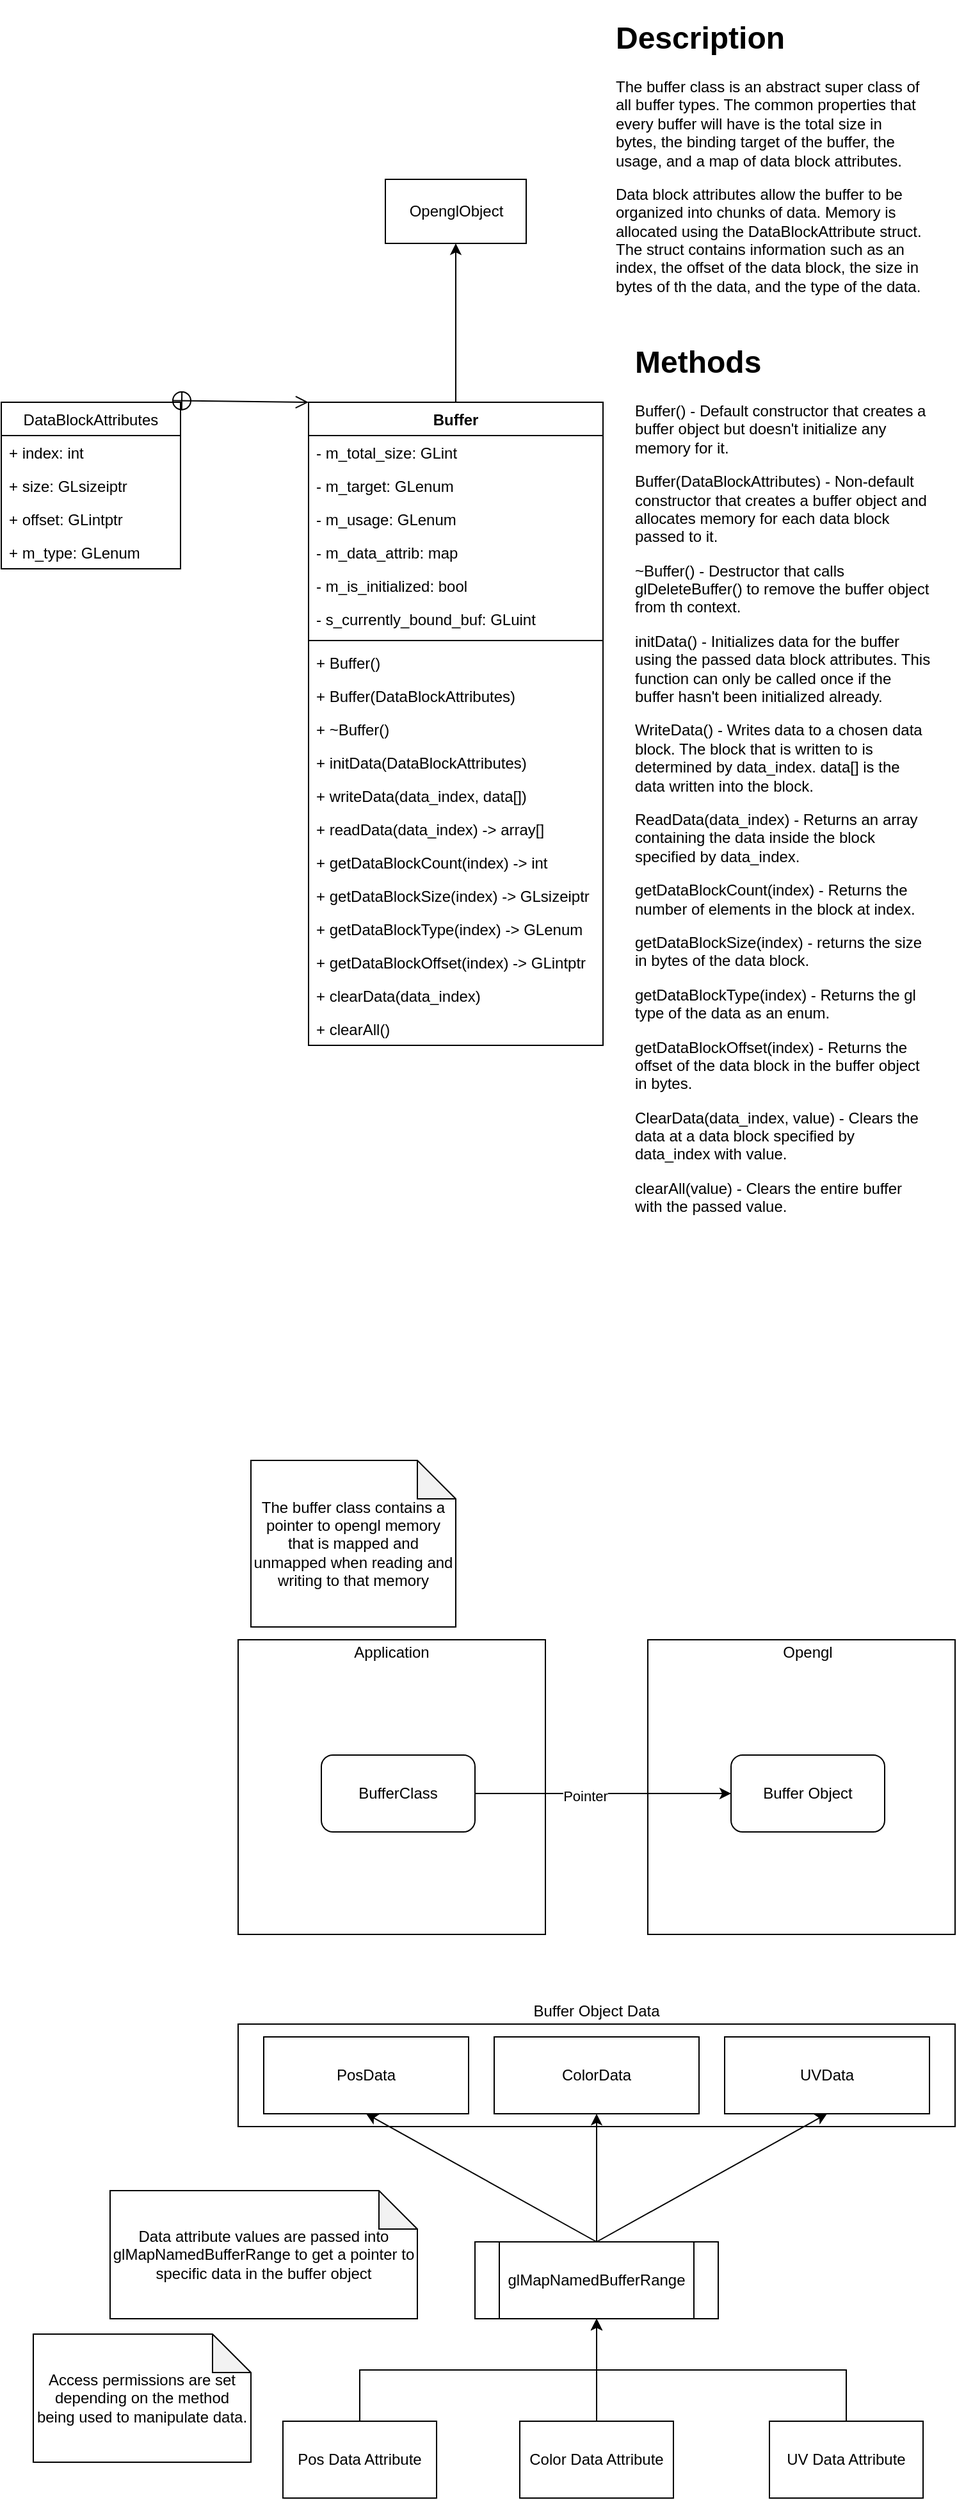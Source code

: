 <mxfile version="14.6.13" type="device"><diagram id="1BpwkSaTVFztdGXiSk9w" name="Page-1"><mxGraphModel dx="905" dy="805" grid="1" gridSize="10" guides="1" tooltips="1" connect="1" arrows="1" fold="1" page="1" pageScale="1" pageWidth="850" pageHeight="1100" math="0" shadow="0"><root><mxCell id="0"/><mxCell id="1" parent="0"/><mxCell id="lJqkILKYjhvxXPDafEua-2" style="edgeStyle=orthogonalEdgeStyle;rounded=0;orthogonalLoop=1;jettySize=auto;html=1;" parent="1" source="UmU1c0R4z24SGa6tuku8-1" target="lJqkILKYjhvxXPDafEua-1" edge="1"><mxGeometry relative="1" as="geometry"/></mxCell><mxCell id="UmU1c0R4z24SGa6tuku8-1" value="Buffer" style="swimlane;fontStyle=1;align=center;verticalAlign=top;childLayout=stackLayout;horizontal=1;startSize=26;horizontalStack=0;resizeParent=1;resizeParentMax=0;resizeLast=0;collapsible=1;marginBottom=0;" parent="1" vertex="1"><mxGeometry x="280" y="324.04" width="230" height="502" as="geometry"/></mxCell><mxCell id="rleG9h5Lvg5siZTtWSsq-14" value="- m_total_size: GLint" style="text;strokeColor=none;fillColor=none;align=left;verticalAlign=top;spacingLeft=4;spacingRight=4;overflow=hidden;rotatable=0;points=[[0,0.5],[1,0.5]];portConstraint=eastwest;" parent="UmU1c0R4z24SGa6tuku8-1" vertex="1"><mxGeometry y="26" width="230" height="26" as="geometry"/></mxCell><mxCell id="lJqkILKYjhvxXPDafEua-4" value="- m_target: GLenum" style="text;strokeColor=none;fillColor=none;align=left;verticalAlign=top;spacingLeft=4;spacingRight=4;overflow=hidden;rotatable=0;points=[[0,0.5],[1,0.5]];portConstraint=eastwest;" parent="UmU1c0R4z24SGa6tuku8-1" vertex="1"><mxGeometry y="52" width="230" height="26" as="geometry"/></mxCell><mxCell id="rleG9h5Lvg5siZTtWSsq-15" value="- m_usage: GLenum" style="text;strokeColor=none;fillColor=none;align=left;verticalAlign=top;spacingLeft=4;spacingRight=4;overflow=hidden;rotatable=0;points=[[0,0.5],[1,0.5]];portConstraint=eastwest;" parent="UmU1c0R4z24SGa6tuku8-1" vertex="1"><mxGeometry y="78" width="230" height="26" as="geometry"/></mxCell><mxCell id="ogIkuCl4ObWhLBxa8AXL-1" value="- m_data_attrib: map" style="text;strokeColor=none;fillColor=none;align=left;verticalAlign=top;spacingLeft=4;spacingRight=4;overflow=hidden;rotatable=0;points=[[0,0.5],[1,0.5]];portConstraint=eastwest;" parent="UmU1c0R4z24SGa6tuku8-1" vertex="1"><mxGeometry y="104" width="230" height="26" as="geometry"/></mxCell><mxCell id="sRig1hK0W-3URqh-pxHu-5" value="- m_is_initialized: bool" style="text;strokeColor=none;fillColor=none;align=left;verticalAlign=top;spacingLeft=4;spacingRight=4;overflow=hidden;rotatable=0;points=[[0,0.5],[1,0.5]];portConstraint=eastwest;" parent="UmU1c0R4z24SGa6tuku8-1" vertex="1"><mxGeometry y="130" width="230" height="26" as="geometry"/></mxCell><mxCell id="rleG9h5Lvg5siZTtWSsq-63" value="- s_currently_bound_buf: GLuint" style="text;strokeColor=none;fillColor=none;align=left;verticalAlign=top;spacingLeft=4;spacingRight=4;overflow=hidden;rotatable=0;points=[[0,0.5],[1,0.5]];portConstraint=eastwest;" parent="UmU1c0R4z24SGa6tuku8-1" vertex="1"><mxGeometry y="156" width="230" height="26" as="geometry"/></mxCell><mxCell id="UmU1c0R4z24SGa6tuku8-3" value="" style="line;strokeWidth=1;fillColor=none;align=left;verticalAlign=middle;spacingTop=-1;spacingLeft=3;spacingRight=3;rotatable=0;labelPosition=right;points=[];portConstraint=eastwest;" parent="UmU1c0R4z24SGa6tuku8-1" vertex="1"><mxGeometry y="182" width="230" height="8" as="geometry"/></mxCell><mxCell id="sRig1hK0W-3URqh-pxHu-1" value="+ Buffer()" style="text;strokeColor=none;fillColor=none;align=left;verticalAlign=top;spacingLeft=4;spacingRight=4;overflow=hidden;rotatable=0;points=[[0,0.5],[1,0.5]];portConstraint=eastwest;" parent="UmU1c0R4z24SGa6tuku8-1" vertex="1"><mxGeometry y="190" width="230" height="26" as="geometry"/></mxCell><mxCell id="sRig1hK0W-3URqh-pxHu-3" value="+ Buffer(DataBlockAttributes)" style="text;strokeColor=none;fillColor=none;align=left;verticalAlign=top;spacingLeft=4;spacingRight=4;overflow=hidden;rotatable=0;points=[[0,0.5],[1,0.5]];portConstraint=eastwest;" parent="UmU1c0R4z24SGa6tuku8-1" vertex="1"><mxGeometry y="216" width="230" height="26" as="geometry"/></mxCell><mxCell id="rleG9h5Lvg5siZTtWSsq-51" value="+ ~Buffer()" style="text;strokeColor=none;fillColor=none;align=left;verticalAlign=top;spacingLeft=4;spacingRight=4;overflow=hidden;rotatable=0;points=[[0,0.5],[1,0.5]];portConstraint=eastwest;" parent="UmU1c0R4z24SGa6tuku8-1" vertex="1"><mxGeometry y="242" width="230" height="26" as="geometry"/></mxCell><mxCell id="ogIkuCl4ObWhLBxa8AXL-2" value="+ initData(DataBlockAttributes)" style="text;strokeColor=none;fillColor=none;align=left;verticalAlign=top;spacingLeft=4;spacingRight=4;overflow=hidden;rotatable=0;points=[[0,0.5],[1,0.5]];portConstraint=eastwest;" parent="UmU1c0R4z24SGa6tuku8-1" vertex="1"><mxGeometry y="268" width="230" height="26" as="geometry"/></mxCell><mxCell id="rleG9h5Lvg5siZTtWSsq-52" value="+ writeData(data_index, data[])" style="text;strokeColor=none;fillColor=none;align=left;verticalAlign=top;spacingLeft=4;spacingRight=4;overflow=hidden;rotatable=0;points=[[0,0.5],[1,0.5]];portConstraint=eastwest;" parent="UmU1c0R4z24SGa6tuku8-1" vertex="1"><mxGeometry y="294" width="230" height="26" as="geometry"/></mxCell><mxCell id="BajqNjXF3hfCJph1Eict-1" value="+ readData(data_index) -&gt; array[]" style="text;strokeColor=none;fillColor=none;align=left;verticalAlign=top;spacingLeft=4;spacingRight=4;overflow=hidden;rotatable=0;points=[[0,0.5],[1,0.5]];portConstraint=eastwest;" parent="UmU1c0R4z24SGa6tuku8-1" vertex="1"><mxGeometry y="320" width="230" height="26" as="geometry"/></mxCell><mxCell id="BajqNjXF3hfCJph1Eict-2" value="+ getDataBlockCount(index) -&gt; int" style="text;strokeColor=none;fillColor=none;align=left;verticalAlign=top;spacingLeft=4;spacingRight=4;overflow=hidden;rotatable=0;points=[[0,0.5],[1,0.5]];portConstraint=eastwest;" parent="UmU1c0R4z24SGa6tuku8-1" vertex="1"><mxGeometry y="346" width="230" height="26" as="geometry"/></mxCell><mxCell id="BajqNjXF3hfCJph1Eict-3" value="+ getDataBlockSize(index) -&gt; GLsizeiptr" style="text;strokeColor=none;fillColor=none;align=left;verticalAlign=top;spacingLeft=4;spacingRight=4;overflow=hidden;rotatable=0;points=[[0,0.5],[1,0.5]];portConstraint=eastwest;" parent="UmU1c0R4z24SGa6tuku8-1" vertex="1"><mxGeometry y="372" width="230" height="26" as="geometry"/></mxCell><mxCell id="BajqNjXF3hfCJph1Eict-4" value="+ getDataBlockType(index) -&gt; GLenum" style="text;strokeColor=none;fillColor=none;align=left;verticalAlign=top;spacingLeft=4;spacingRight=4;overflow=hidden;rotatable=0;points=[[0,0.5],[1,0.5]];portConstraint=eastwest;" parent="UmU1c0R4z24SGa6tuku8-1" vertex="1"><mxGeometry y="398" width="230" height="26" as="geometry"/></mxCell><mxCell id="rleG9h5Lvg5siZTtWSsq-71" value="+ getDataBlockOffset(index) -&gt; GLintptr" style="text;strokeColor=none;fillColor=none;align=left;verticalAlign=top;spacingLeft=4;spacingRight=4;overflow=hidden;rotatable=0;points=[[0,0.5],[1,0.5]];portConstraint=eastwest;" parent="UmU1c0R4z24SGa6tuku8-1" vertex="1"><mxGeometry y="424" width="230" height="26" as="geometry"/></mxCell><mxCell id="rleG9h5Lvg5siZTtWSsq-72" value="+ clearData(data_index)" style="text;strokeColor=none;fillColor=none;align=left;verticalAlign=top;spacingLeft=4;spacingRight=4;overflow=hidden;rotatable=0;points=[[0,0.5],[1,0.5]];portConstraint=eastwest;" parent="UmU1c0R4z24SGa6tuku8-1" vertex="1"><mxGeometry y="450" width="230" height="26" as="geometry"/></mxCell><mxCell id="rleG9h5Lvg5siZTtWSsq-75" value="+ clearAll()" style="text;strokeColor=none;fillColor=none;align=left;verticalAlign=top;spacingLeft=4;spacingRight=4;overflow=hidden;rotatable=0;points=[[0,0.5],[1,0.5]];portConstraint=eastwest;" parent="UmU1c0R4z24SGa6tuku8-1" vertex="1"><mxGeometry y="476" width="230" height="26" as="geometry"/></mxCell><mxCell id="rleG9h5Lvg5siZTtWSsq-16" value="DataBlockAttributes" style="swimlane;fontStyle=0;childLayout=stackLayout;horizontal=1;startSize=26;fillColor=none;horizontalStack=0;resizeParent=1;resizeParentMax=0;resizeLast=0;collapsible=1;marginBottom=0;" parent="1" vertex="1"><mxGeometry x="40" y="324.04" width="140" height="130" as="geometry"/></mxCell><mxCell id="BajqNjXF3hfCJph1Eict-5" value="+ index: int" style="text;strokeColor=none;fillColor=none;align=left;verticalAlign=top;spacingLeft=4;spacingRight=4;overflow=hidden;rotatable=0;points=[[0,0.5],[1,0.5]];portConstraint=eastwest;" parent="rleG9h5Lvg5siZTtWSsq-16" vertex="1"><mxGeometry y="26" width="140" height="26" as="geometry"/></mxCell><mxCell id="rleG9h5Lvg5siZTtWSsq-17" value="+ size: GLsizeiptr" style="text;strokeColor=none;fillColor=none;align=left;verticalAlign=top;spacingLeft=4;spacingRight=4;overflow=hidden;rotatable=0;points=[[0,0.5],[1,0.5]];portConstraint=eastwest;" parent="rleG9h5Lvg5siZTtWSsq-16" vertex="1"><mxGeometry y="52" width="140" height="26" as="geometry"/></mxCell><mxCell id="rleG9h5Lvg5siZTtWSsq-19" value="+ offset: GLintptr" style="text;strokeColor=none;fillColor=none;align=left;verticalAlign=top;spacingLeft=4;spacingRight=4;overflow=hidden;rotatable=0;points=[[0,0.5],[1,0.5]];portConstraint=eastwest;" parent="rleG9h5Lvg5siZTtWSsq-16" vertex="1"><mxGeometry y="78" width="140" height="26" as="geometry"/></mxCell><mxCell id="rleG9h5Lvg5siZTtWSsq-60" value="+ m_type: GLenum" style="text;strokeColor=none;fillColor=none;align=left;verticalAlign=top;spacingLeft=4;spacingRight=4;overflow=hidden;rotatable=0;points=[[0,0.5],[1,0.5]];portConstraint=eastwest;" parent="rleG9h5Lvg5siZTtWSsq-16" vertex="1"><mxGeometry y="104" width="140" height="26" as="geometry"/></mxCell><mxCell id="rleG9h5Lvg5siZTtWSsq-20" value="" style="endArrow=open;startArrow=circlePlus;endFill=0;startFill=0;endSize=8;html=1;entryX=0;entryY=0;entryDx=0;entryDy=0;exitX=0.95;exitY=-0.01;exitDx=0;exitDy=0;exitPerimeter=0;" parent="1" source="rleG9h5Lvg5siZTtWSsq-16" target="UmU1c0R4z24SGa6tuku8-1" edge="1"><mxGeometry width="160" relative="1" as="geometry"><mxPoint x="220" y="424.04" as="sourcePoint"/><mxPoint x="400" y="384.04" as="targetPoint"/></mxGeometry></mxCell><mxCell id="rleG9h5Lvg5siZTtWSsq-24" value="" style="rounded=0;whiteSpace=wrap;html=1;fillColor=none;" parent="1" vertex="1"><mxGeometry x="225" y="1290" width="240" height="230" as="geometry"/></mxCell><mxCell id="rleG9h5Lvg5siZTtWSsq-25" value="" style="rounded=0;whiteSpace=wrap;html=1;fillColor=none;" parent="1" vertex="1"><mxGeometry x="545" y="1290" width="240" height="230" as="geometry"/></mxCell><mxCell id="rleG9h5Lvg5siZTtWSsq-26" value="BufferClass" style="rounded=1;whiteSpace=wrap;html=1;" parent="1" vertex="1"><mxGeometry x="290" y="1380" width="120" height="60" as="geometry"/></mxCell><mxCell id="rleG9h5Lvg5siZTtWSsq-27" value="Buffer Object" style="rounded=1;whiteSpace=wrap;html=1;" parent="1" vertex="1"><mxGeometry x="610" y="1380" width="120" height="60" as="geometry"/></mxCell><mxCell id="rleG9h5Lvg5siZTtWSsq-28" value="" style="endArrow=classic;html=1;exitX=1;exitY=0.5;exitDx=0;exitDy=0;entryX=0;entryY=0.5;entryDx=0;entryDy=0;" parent="1" source="rleG9h5Lvg5siZTtWSsq-26" target="rleG9h5Lvg5siZTtWSsq-27" edge="1"><mxGeometry width="50" height="50" relative="1" as="geometry"><mxPoint x="520" y="1410" as="sourcePoint"/><mxPoint x="570" y="1360" as="targetPoint"/></mxGeometry></mxCell><mxCell id="rleG9h5Lvg5siZTtWSsq-29" value="Pointer" style="edgeLabel;html=1;align=center;verticalAlign=middle;resizable=0;points=[];" parent="rleG9h5Lvg5siZTtWSsq-28" vertex="1" connectable="0"><mxGeometry x="-0.14" y="-2" relative="1" as="geometry"><mxPoint as="offset"/></mxGeometry></mxCell><mxCell id="rleG9h5Lvg5siZTtWSsq-30" value="Application" style="text;html=1;strokeColor=none;fillColor=none;align=center;verticalAlign=middle;whiteSpace=wrap;rounded=0;" parent="1" vertex="1"><mxGeometry x="325" y="1290" width="40" height="20" as="geometry"/></mxCell><mxCell id="rleG9h5Lvg5siZTtWSsq-31" value="Opengl" style="text;html=1;strokeColor=none;fillColor=none;align=center;verticalAlign=middle;whiteSpace=wrap;rounded=0;" parent="1" vertex="1"><mxGeometry x="650" y="1290" width="40" height="20" as="geometry"/></mxCell><mxCell id="rleG9h5Lvg5siZTtWSsq-32" value="" style="rounded=0;whiteSpace=wrap;html=1;fillColor=none;" parent="1" vertex="1"><mxGeometry x="225" y="1590" width="560" height="80" as="geometry"/></mxCell><mxCell id="rleG9h5Lvg5siZTtWSsq-33" value="Buffer Object Data" style="text;html=1;strokeColor=none;fillColor=none;align=center;verticalAlign=middle;whiteSpace=wrap;rounded=0;" parent="1" vertex="1"><mxGeometry x="445" y="1570" width="120" height="20" as="geometry"/></mxCell><mxCell id="rleG9h5Lvg5siZTtWSsq-34" value="PosData" style="rounded=0;whiteSpace=wrap;html=1;fillColor=none;" parent="1" vertex="1"><mxGeometry x="245" y="1600" width="160" height="60" as="geometry"/></mxCell><mxCell id="rleG9h5Lvg5siZTtWSsq-35" value="ColorData&lt;span style=&quot;color: rgba(0 , 0 , 0 , 0) ; font-family: monospace ; font-size: 0px&quot;&gt;%3CmxGraphModel%3E%3Croot%3E%3CmxCell%20id%3D%220%22%2F%3E%3CmxCell%20id%3D%221%22%20parent%3D%220%22%2F%3E%3CmxCell%20id%3D%222%22%20value%3D%22PosData%22%20style%3D%22rounded%3D0%3BwhiteSpace%3Dwrap%3Bhtml%3D1%3BfillColor%3Dnone%3B%22%20vertex%3D%221%22%20parent%3D%221%22%3E%3CmxGeometry%20x%3D%22140%22%20y%3D%22560%22%20width%3D%22160%22%20height%3D%2260%22%20as%3D%22geometry%22%2F%3E%3C%2FmxCell%3E%3C%2Froot%3E%3C%2FmxGraphModel%3E&lt;/span&gt;" style="rounded=0;whiteSpace=wrap;html=1;fillColor=none;" parent="1" vertex="1"><mxGeometry x="425" y="1600" width="160" height="60" as="geometry"/></mxCell><mxCell id="rleG9h5Lvg5siZTtWSsq-36" value="UVData" style="rounded=0;whiteSpace=wrap;html=1;fillColor=none;" parent="1" vertex="1"><mxGeometry x="605" y="1600" width="160" height="60" as="geometry"/></mxCell><mxCell id="rleG9h5Lvg5siZTtWSsq-37" style="edgeStyle=orthogonalEdgeStyle;rounded=0;orthogonalLoop=1;jettySize=auto;html=1;exitX=0.5;exitY=0;exitDx=0;exitDy=0;entryX=0.5;entryY=1;entryDx=0;entryDy=0;" parent="1" source="rleG9h5Lvg5siZTtWSsq-38" target="rleG9h5Lvg5siZTtWSsq-43" edge="1"><mxGeometry relative="1" as="geometry"/></mxCell><mxCell id="rleG9h5Lvg5siZTtWSsq-38" value="Pos Data Attribute" style="rounded=0;whiteSpace=wrap;html=1;fillColor=none;" parent="1" vertex="1"><mxGeometry x="260" y="1900" width="120" height="60" as="geometry"/></mxCell><mxCell id="rleG9h5Lvg5siZTtWSsq-39" style="edgeStyle=orthogonalEdgeStyle;rounded=0;orthogonalLoop=1;jettySize=auto;html=1;exitX=0.5;exitY=0;exitDx=0;exitDy=0;entryX=0.5;entryY=1;entryDx=0;entryDy=0;" parent="1" source="rleG9h5Lvg5siZTtWSsq-40" target="rleG9h5Lvg5siZTtWSsq-43" edge="1"><mxGeometry relative="1" as="geometry"/></mxCell><mxCell id="rleG9h5Lvg5siZTtWSsq-40" value="Color Data Attribute" style="rounded=0;whiteSpace=wrap;html=1;fillColor=none;" parent="1" vertex="1"><mxGeometry x="445" y="1900" width="120" height="60" as="geometry"/></mxCell><mxCell id="rleG9h5Lvg5siZTtWSsq-41" style="edgeStyle=orthogonalEdgeStyle;rounded=0;orthogonalLoop=1;jettySize=auto;html=1;exitX=0.5;exitY=0;exitDx=0;exitDy=0;entryX=0.5;entryY=1;entryDx=0;entryDy=0;" parent="1" source="rleG9h5Lvg5siZTtWSsq-42" target="rleG9h5Lvg5siZTtWSsq-43" edge="1"><mxGeometry relative="1" as="geometry"/></mxCell><mxCell id="rleG9h5Lvg5siZTtWSsq-42" value="UV Data Attribute" style="rounded=0;whiteSpace=wrap;html=1;fillColor=none;" parent="1" vertex="1"><mxGeometry x="640" y="1900" width="120" height="60" as="geometry"/></mxCell><mxCell id="rleG9h5Lvg5siZTtWSsq-43" value="glMapNamedBufferRange" style="shape=process;whiteSpace=wrap;html=1;backgroundOutline=1;fillColor=none;" parent="1" vertex="1"><mxGeometry x="410" y="1760" width="190" height="60" as="geometry"/></mxCell><mxCell id="rleG9h5Lvg5siZTtWSsq-44" value="" style="endArrow=classic;html=1;exitX=0.5;exitY=0;exitDx=0;exitDy=0;entryX=0.5;entryY=1;entryDx=0;entryDy=0;" parent="1" source="rleG9h5Lvg5siZTtWSsq-43" target="rleG9h5Lvg5siZTtWSsq-34" edge="1"><mxGeometry width="50" height="50" relative="1" as="geometry"><mxPoint x="505" y="1750" as="sourcePoint"/><mxPoint x="555" y="1690" as="targetPoint"/></mxGeometry></mxCell><mxCell id="rleG9h5Lvg5siZTtWSsq-45" value="" style="endArrow=classic;html=1;exitX=0.5;exitY=0;exitDx=0;exitDy=0;" parent="1" source="rleG9h5Lvg5siZTtWSsq-43" edge="1"><mxGeometry width="50" height="50" relative="1" as="geometry"><mxPoint x="695" y="1790" as="sourcePoint"/><mxPoint x="505" y="1660" as="targetPoint"/></mxGeometry></mxCell><mxCell id="rleG9h5Lvg5siZTtWSsq-46" value="" style="endArrow=classic;html=1;exitX=0.5;exitY=0;exitDx=0;exitDy=0;entryX=0.5;entryY=1;entryDx=0;entryDy=0;" parent="1" source="rleG9h5Lvg5siZTtWSsq-43" target="rleG9h5Lvg5siZTtWSsq-36" edge="1"><mxGeometry width="50" height="50" relative="1" as="geometry"><mxPoint x="665" y="1800" as="sourcePoint"/><mxPoint x="715" y="1750" as="targetPoint"/></mxGeometry></mxCell><mxCell id="rleG9h5Lvg5siZTtWSsq-47" value="Data attribute values are passed into glMapNamedBufferRange to get a pointer to specific data in the buffer object" style="shape=note;whiteSpace=wrap;html=1;backgroundOutline=1;darkOpacity=0.05;fillColor=none;" parent="1" vertex="1"><mxGeometry x="125" y="1720" width="240" height="100" as="geometry"/></mxCell><mxCell id="rleG9h5Lvg5siZTtWSsq-48" value="The buffer class contains a pointer to opengl memory that is mapped and unmapped when reading and writing to that memory" style="shape=note;whiteSpace=wrap;html=1;backgroundOutline=1;darkOpacity=0.05;fillColor=none;" parent="1" vertex="1"><mxGeometry x="235" y="1150" width="160" height="130" as="geometry"/></mxCell><mxCell id="rleG9h5Lvg5siZTtWSsq-49" value="Access permissions are set depending on the method being used to manipulate data." style="shape=note;whiteSpace=wrap;html=1;backgroundOutline=1;darkOpacity=0.05;" parent="1" vertex="1"><mxGeometry x="65" y="1832" width="170" height="100" as="geometry"/></mxCell><mxCell id="rleG9h5Lvg5siZTtWSsq-59" value="&lt;h1&gt;Methods&lt;/h1&gt;&lt;p&gt;Buffer() - Default constructor that creates a buffer object but doesn't initialize any memory for it.&lt;/p&gt;&lt;p&gt;Buffer(DataBlockAttributes) - Non-default constructor that creates a buffer object and allocates memory for each data block passed to it.&lt;/p&gt;&lt;p&gt;~Buffer() - Destructor that calls glDeleteBuffer() to remove the buffer object from th context.&lt;/p&gt;&lt;p&gt;initData() - Initializes data for the buffer using the passed data block attributes. This function can only be called once if the buffer hasn't been initialized already.&lt;/p&gt;&lt;p&gt;WriteData() - Writes data to a chosen data block. The block that is written to is determined by data_index. data[] is the data written into the block.&lt;/p&gt;&lt;p&gt;ReadData(data_index) - Returns an array containing the data inside the block specified by data_index.&lt;/p&gt;&lt;p&gt;getDataBlockCount(index) - Returns the number of elements in the block at index.&lt;/p&gt;&lt;p&gt;getDataBlockSize(index) - returns the size in bytes of the data block.&lt;/p&gt;&lt;p&gt;getDataBlockType(index) - Returns the gl type of the data as an enum.&lt;/p&gt;&lt;p&gt;getDataBlockOffset(index) - Returns the offset of the data block in the buffer object in bytes.&lt;/p&gt;&lt;p&gt;ClearData(data_index, value) - Clears the data at a data block specified by data_index with value.&lt;/p&gt;&lt;p&gt;clearAll(value) - Clears the entire buffer with the passed value.&lt;/p&gt;" style="text;html=1;strokeColor=none;fillColor=none;spacing=5;spacingTop=-20;whiteSpace=wrap;overflow=hidden;rounded=0;" parent="1" vertex="1"><mxGeometry x="530" y="273" width="240" height="767" as="geometry"/></mxCell><mxCell id="lJqkILKYjhvxXPDafEua-1" value="OpenglObject" style="html=1;" parent="1" vertex="1"><mxGeometry x="340" y="150" width="110" height="50" as="geometry"/></mxCell><mxCell id="fFrOTSkdf_Wyij60xrST-1" value="&lt;h1&gt;Description&lt;/h1&gt;&lt;p&gt;The buffer class is an abstract super class of all buffer types. The common properties that every buffer will have is the total size in bytes, the binding target of the buffer, the usage, and a map of data block attributes.&lt;/p&gt;&lt;p&gt;Data block attributes allow the buffer to be organized into chunks of data. Memory is allocated using the DataBlockAttribute struct. The struct contains information such as an index, the offset of the data block, the size in bytes of th the data, and the type of the data.&lt;/p&gt;" style="text;html=1;strokeColor=none;fillColor=none;spacing=5;spacingTop=-20;whiteSpace=wrap;overflow=hidden;rounded=0;" vertex="1" parent="1"><mxGeometry x="515" y="20" width="250" height="240" as="geometry"/></mxCell></root></mxGraphModel></diagram></mxfile>